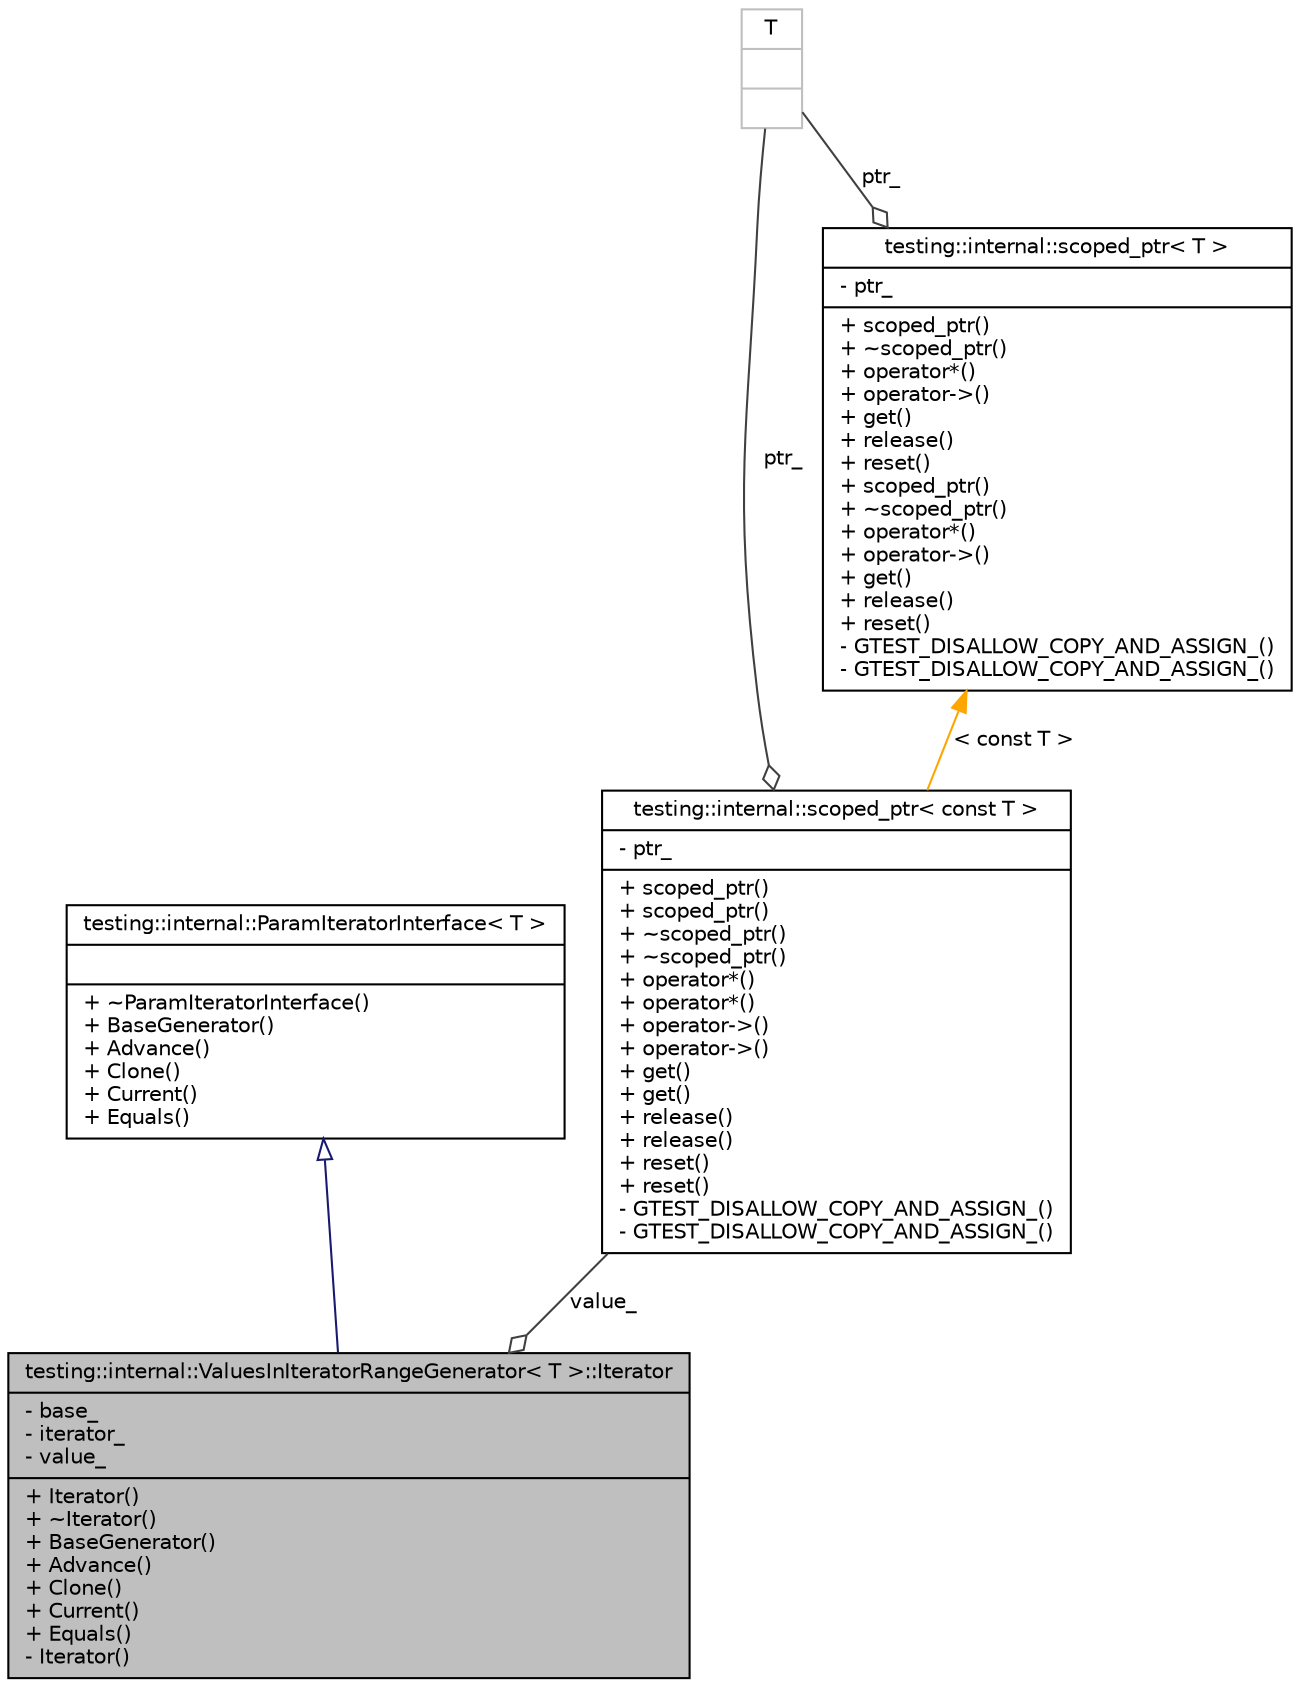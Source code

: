 digraph G
{
  edge [fontname="Helvetica",fontsize="10",labelfontname="Helvetica",labelfontsize="10"];
  node [fontname="Helvetica",fontsize="10",shape=record];
  Node1 [label="{testing::internal::ValuesInIteratorRangeGenerator\< T \>::Iterator\n|- base_\l- iterator_\l- value_\l|+ Iterator()\l+ ~Iterator()\l+ BaseGenerator()\l+ Advance()\l+ Clone()\l+ Current()\l+ Equals()\l- Iterator()\l}",height=0.2,width=0.4,color="black", fillcolor="grey75", style="filled" fontcolor="black"];
  Node2 -> Node1 [dir="back",color="midnightblue",fontsize="10",style="solid",arrowtail="onormal",fontname="Helvetica"];
  Node2 [label="{testing::internal::ParamIteratorInterface\< T \>\n||+ ~ParamIteratorInterface()\l+ BaseGenerator()\l+ Advance()\l+ Clone()\l+ Current()\l+ Equals()\l}",height=0.2,width=0.4,color="black", fillcolor="white", style="filled",URL="$classtesting_1_1internal_1_1ParamIteratorInterface.html"];
  Node3 -> Node1 [color="grey25",fontsize="10",style="solid",label=" value_" ,arrowhead="odiamond",fontname="Helvetica"];
  Node3 [label="{testing::internal::scoped_ptr\< const T \>\n|- ptr_\l|+ scoped_ptr()\l+ scoped_ptr()\l+ ~scoped_ptr()\l+ ~scoped_ptr()\l+ operator*()\l+ operator*()\l+ operator-\>()\l+ operator-\>()\l+ get()\l+ get()\l+ release()\l+ release()\l+ reset()\l+ reset()\l- GTEST_DISALLOW_COPY_AND_ASSIGN_()\l- GTEST_DISALLOW_COPY_AND_ASSIGN_()\l}",height=0.2,width=0.4,color="black", fillcolor="white", style="filled",URL="$classtesting_1_1internal_1_1scoped__ptr.html"];
  Node4 -> Node3 [color="grey25",fontsize="10",style="solid",label=" ptr_" ,arrowhead="odiamond",fontname="Helvetica"];
  Node4 [label="{T\n||}",height=0.2,width=0.4,color="grey75", fillcolor="white", style="filled"];
  Node5 -> Node3 [dir="back",color="orange",fontsize="10",style="solid",label=" \< const T \>" ,fontname="Helvetica"];
  Node5 [label="{testing::internal::scoped_ptr\< T \>\n|- ptr_\l|+ scoped_ptr()\l+ ~scoped_ptr()\l+ operator*()\l+ operator-\>()\l+ get()\l+ release()\l+ reset()\l+ scoped_ptr()\l+ ~scoped_ptr()\l+ operator*()\l+ operator-\>()\l+ get()\l+ release()\l+ reset()\l- GTEST_DISALLOW_COPY_AND_ASSIGN_()\l- GTEST_DISALLOW_COPY_AND_ASSIGN_()\l}",height=0.2,width=0.4,color="black", fillcolor="white", style="filled",URL="$classtesting_1_1internal_1_1scoped__ptr.html"];
  Node4 -> Node5 [color="grey25",fontsize="10",style="solid",label=" ptr_" ,arrowhead="odiamond",fontname="Helvetica"];
}
